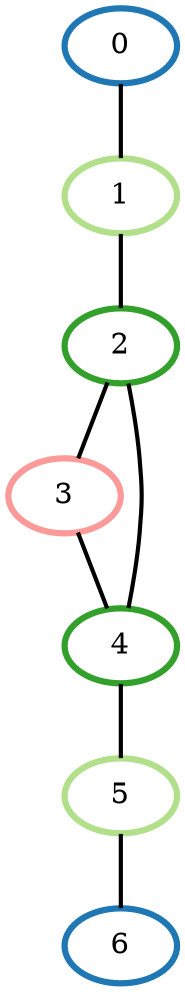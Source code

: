 graph G {
    0 [penwidth=3,color=2, colorscheme=paired12]
    1 [penwidth=3,color=3, colorscheme=paired12]
    2 [penwidth=3,color=4, colorscheme=paired12]
    3 [penwidth=3,color=5, colorscheme=paired12]
    4 [penwidth=3,color=4, colorscheme=paired12]
    5 [penwidth=3,color=3, colorscheme=paired12]
    6 [penwidth=3,color=2, colorscheme=paired12]

    0--1 [penwidth=2]
    1--2 [penwidth=2]
    2--3 [penwidth=2]
    3--4 [penwidth=2]
    2--4 [penwidth=2]
    4--5 [penwidth=2]
    5--6 [penwidth=2]
}